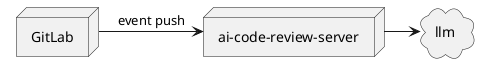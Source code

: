 @startuml
'https://plantuml.com/component-diagram


node "GitLab" {
}

node "ai-code-review-server" as "cr" {
}

cloud "llm" {

}
GitLab -> cr : event push

cr -> llm

@enduml